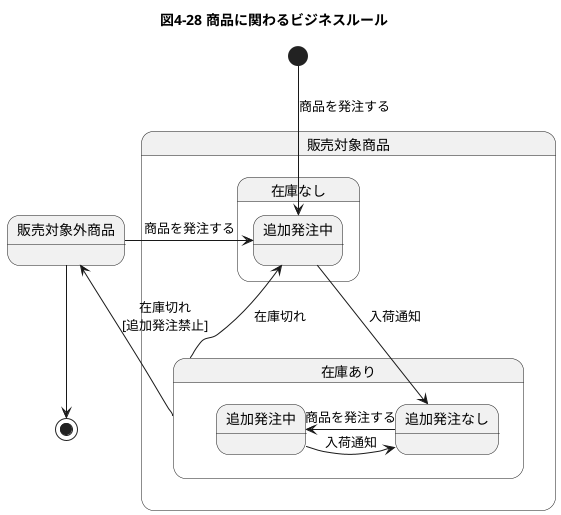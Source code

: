 @startuml
title 図4-28 商品に関わるビジネスルール
state 販売対象外商品
state 販売対象商品 {
    state 在庫なし {
        state 追加発注中
    }
     state 在庫あり {
        state 追加発注なし
        state "追加発注中" as S2
     }
}
[*] --> 追加発注中: 商品を発注する
販売対象外商品 -right-> 追加発注中: 商品を発注する
追加発注中 --> 追加発注なし: 入荷通知
追加発注中 <-- 在庫あり: 在庫切れ
追加発注なし -right-> S2: 商品を発注する
追加発注なし <-right- S2: 入荷通知
販売対象外商品 <-right- 在庫あり: 在庫切れ\n[追加発注禁止]
販売対象外商品 --> [*]
@enduml